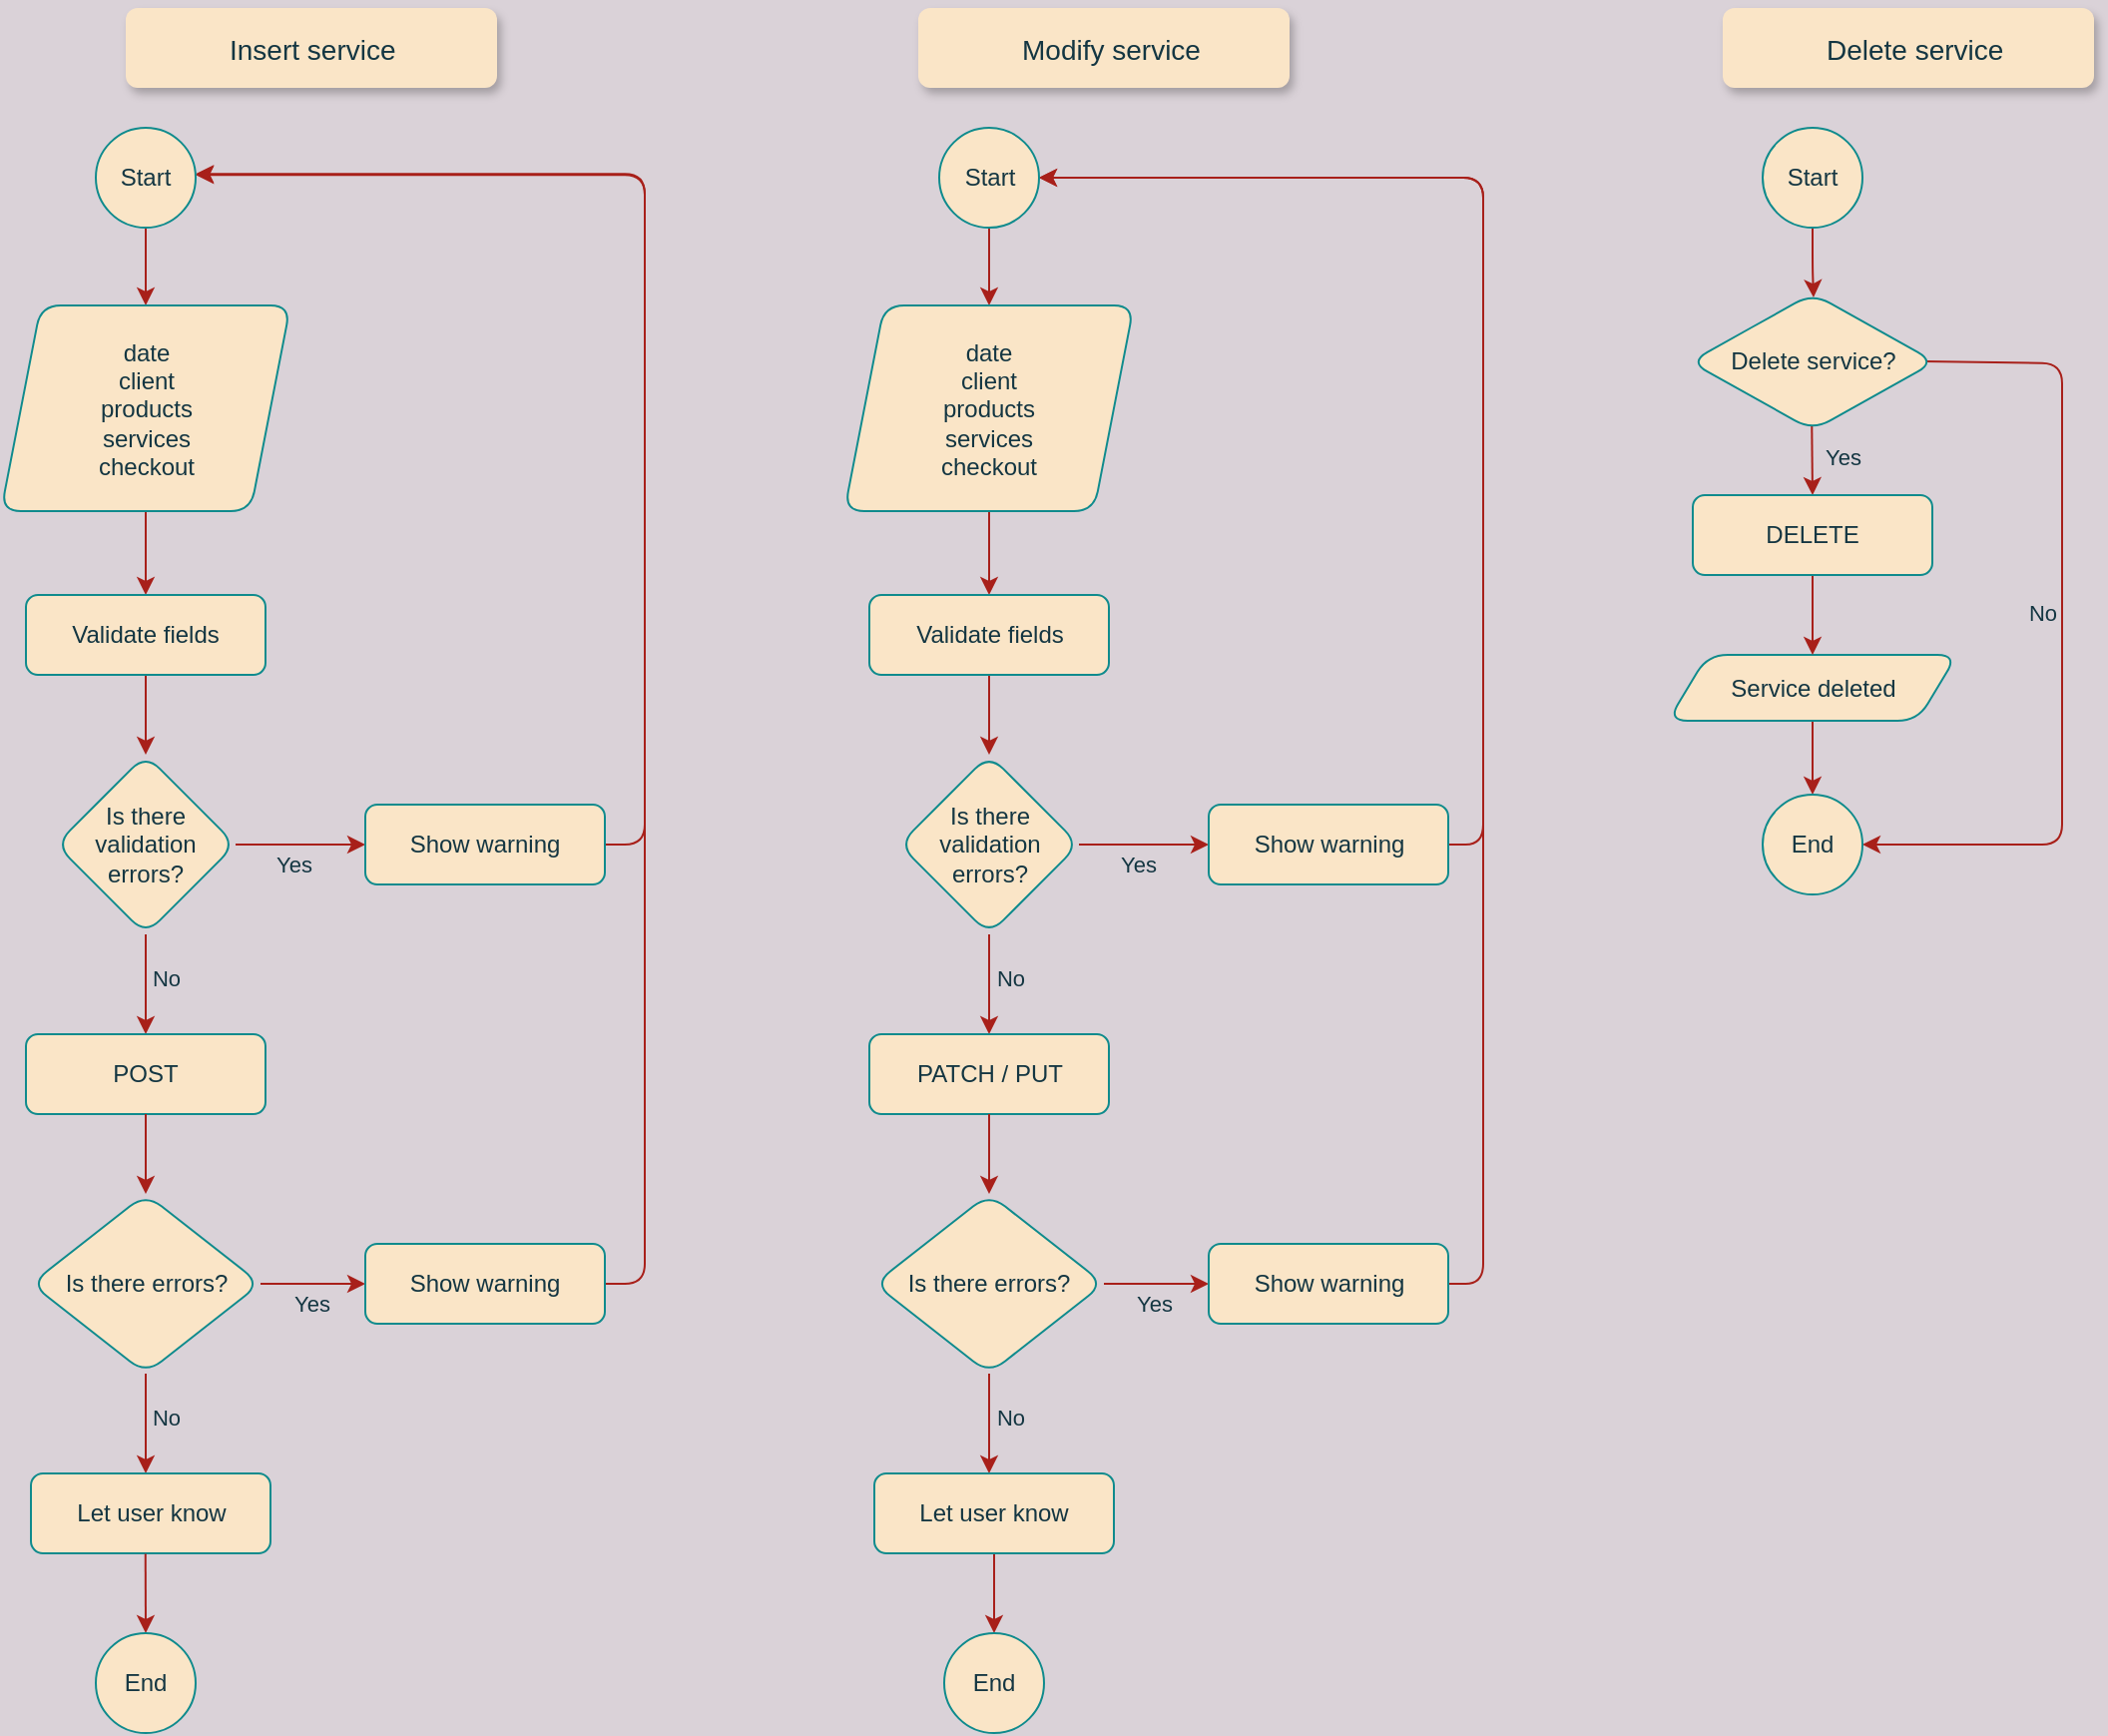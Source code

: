 <mxfile version="19.0.0" type="github">
  <diagram id="C5RBs43oDa-KdzZeNtuy" name="Page-1">
    <mxGraphModel dx="2062" dy="1132" grid="0" gridSize="10" guides="1" tooltips="1" connect="1" arrows="1" fold="1" page="1" pageScale="1" pageWidth="1920" pageHeight="1200" background="#DAD2D8" math="0" shadow="0">
      <root>
        <mxCell id="WIyWlLk6GJQsqaUBKTNV-0" />
        <mxCell id="WIyWlLk6GJQsqaUBKTNV-1" parent="WIyWlLk6GJQsqaUBKTNV-0" />
        <mxCell id="W0plT3KfRB0lFM0WjdJB-0" style="edgeStyle=orthogonalEdgeStyle;rounded=1;sketch=0;orthogonalLoop=1;jettySize=auto;html=1;exitX=0.5;exitY=1;exitDx=0;exitDy=0;entryX=0.5;entryY=0;entryDx=0;entryDy=0;fontColor=#143642;strokeColor=#A8201A;fillColor=#FAE5C7;labelBackgroundColor=#DAD2D8;" edge="1" parent="WIyWlLk6GJQsqaUBKTNV-1" source="W0plT3KfRB0lFM0WjdJB-50" target="W0plT3KfRB0lFM0WjdJB-3">
          <mxGeometry relative="1" as="geometry">
            <mxPoint x="110" y="136" as="sourcePoint" />
          </mxGeometry>
        </mxCell>
        <mxCell id="W0plT3KfRB0lFM0WjdJB-1" value="Insert service" style="fillColor=#FAE5C7;strokeColor=none;shadow=1;fontSize=14;align=left;spacingLeft=50;fontColor=#143642;rounded=1;sketch=0;" vertex="1" parent="WIyWlLk6GJQsqaUBKTNV-1">
          <mxGeometry x="100" y="26" width="186" height="40" as="geometry" />
        </mxCell>
        <mxCell id="W0plT3KfRB0lFM0WjdJB-2" value="" style="edgeStyle=orthogonalEdgeStyle;rounded=1;sketch=0;orthogonalLoop=1;jettySize=auto;html=1;fontColor=#143642;strokeColor=#A8201A;fillColor=#FAE5C7;labelBackgroundColor=#DAD2D8;" edge="1" parent="WIyWlLk6GJQsqaUBKTNV-1" source="W0plT3KfRB0lFM0WjdJB-3" target="W0plT3KfRB0lFM0WjdJB-5">
          <mxGeometry relative="1" as="geometry" />
        </mxCell>
        <mxCell id="W0plT3KfRB0lFM0WjdJB-3" value="&lt;div&gt;date&lt;/div&gt;&lt;div&gt;client&lt;/div&gt;&lt;div&gt;products&lt;/div&gt;&lt;div&gt;services&lt;/div&gt;&lt;div&gt;checkout&lt;br&gt;&lt;/div&gt;" style="shape=parallelogram;perimeter=parallelogramPerimeter;whiteSpace=wrap;html=1;fixedSize=1;rounded=1;sketch=0;fontColor=#143642;strokeColor=#0F8B8D;fillColor=#FAE5C7;" vertex="1" parent="WIyWlLk6GJQsqaUBKTNV-1">
          <mxGeometry x="37.5" y="175" width="145" height="103" as="geometry" />
        </mxCell>
        <mxCell id="W0plT3KfRB0lFM0WjdJB-4" value="" style="edgeStyle=orthogonalEdgeStyle;rounded=1;sketch=0;orthogonalLoop=1;jettySize=auto;html=1;fontColor=#143642;strokeColor=#A8201A;fillColor=#FAE5C7;labelBackgroundColor=#DAD2D8;" edge="1" parent="WIyWlLk6GJQsqaUBKTNV-1" source="W0plT3KfRB0lFM0WjdJB-5" target="W0plT3KfRB0lFM0WjdJB-10">
          <mxGeometry relative="1" as="geometry" />
        </mxCell>
        <mxCell id="W0plT3KfRB0lFM0WjdJB-5" value="Validate fields" style="whiteSpace=wrap;html=1;fillColor=#FAE5C7;strokeColor=#0F8B8D;fontColor=#143642;rounded=1;sketch=0;" vertex="1" parent="WIyWlLk6GJQsqaUBKTNV-1">
          <mxGeometry x="50" y="320" width="120" height="40" as="geometry" />
        </mxCell>
        <mxCell id="W0plT3KfRB0lFM0WjdJB-6" value="" style="edgeStyle=orthogonalEdgeStyle;rounded=1;sketch=0;orthogonalLoop=1;jettySize=auto;html=1;fontColor=#143642;strokeColor=#A8201A;fillColor=#FAE5C7;labelBackgroundColor=#DAD2D8;" edge="1" parent="WIyWlLk6GJQsqaUBKTNV-1" source="W0plT3KfRB0lFM0WjdJB-10" target="W0plT3KfRB0lFM0WjdJB-12">
          <mxGeometry relative="1" as="geometry" />
        </mxCell>
        <mxCell id="W0plT3KfRB0lFM0WjdJB-7" value="Yes" style="edgeLabel;align=center;verticalAlign=middle;resizable=0;points=[];fontColor=#143642;labelBackgroundColor=none;html=1;" vertex="1" connectable="0" parent="W0plT3KfRB0lFM0WjdJB-6">
          <mxGeometry x="-0.292" y="-1" relative="1" as="geometry">
            <mxPoint x="6" y="9" as="offset" />
          </mxGeometry>
        </mxCell>
        <mxCell id="W0plT3KfRB0lFM0WjdJB-8" value="" style="edgeStyle=orthogonalEdgeStyle;rounded=1;sketch=0;orthogonalLoop=1;jettySize=auto;html=1;fontColor=#143642;strokeColor=#A8201A;fillColor=#FAE5C7;labelBackgroundColor=#DAD2D8;" edge="1" parent="WIyWlLk6GJQsqaUBKTNV-1" source="W0plT3KfRB0lFM0WjdJB-10" target="W0plT3KfRB0lFM0WjdJB-13">
          <mxGeometry relative="1" as="geometry" />
        </mxCell>
        <mxCell id="W0plT3KfRB0lFM0WjdJB-9" value="No" style="edgeLabel;html=1;align=center;verticalAlign=middle;resizable=0;points=[];fontColor=#143642;labelBackgroundColor=none;" vertex="1" connectable="0" parent="W0plT3KfRB0lFM0WjdJB-8">
          <mxGeometry x="-0.131" y="-1" relative="1" as="geometry">
            <mxPoint x="11" as="offset" />
          </mxGeometry>
        </mxCell>
        <mxCell id="W0plT3KfRB0lFM0WjdJB-10" value="Is there validation errors?" style="rhombus;whiteSpace=wrap;html=1;fillColor=#FAE5C7;strokeColor=#0F8B8D;fontColor=#143642;rounded=1;sketch=0;" vertex="1" parent="WIyWlLk6GJQsqaUBKTNV-1">
          <mxGeometry x="65" y="400" width="90" height="90" as="geometry" />
        </mxCell>
        <mxCell id="W0plT3KfRB0lFM0WjdJB-11" style="edgeStyle=orthogonalEdgeStyle;rounded=1;sketch=0;orthogonalLoop=1;jettySize=auto;html=1;fontColor=#143642;strokeColor=#A8201A;fillColor=#FAE5C7;labelBackgroundColor=#DAD2D8;entryX=1.001;entryY=0.462;entryDx=0;entryDy=0;entryPerimeter=0;" edge="1" parent="WIyWlLk6GJQsqaUBKTNV-1" source="W0plT3KfRB0lFM0WjdJB-12" target="W0plT3KfRB0lFM0WjdJB-50">
          <mxGeometry relative="1" as="geometry">
            <mxPoint x="170" y="110" as="targetPoint" />
            <Array as="points">
              <mxPoint x="360" y="445" />
              <mxPoint x="360" y="109" />
            </Array>
          </mxGeometry>
        </mxCell>
        <mxCell id="W0plT3KfRB0lFM0WjdJB-12" value="Show warning" style="whiteSpace=wrap;html=1;fillColor=#FAE5C7;strokeColor=#0F8B8D;fontColor=#143642;rounded=1;sketch=0;" vertex="1" parent="WIyWlLk6GJQsqaUBKTNV-1">
          <mxGeometry x="220" y="425" width="120" height="40" as="geometry" />
        </mxCell>
        <mxCell id="W0plT3KfRB0lFM0WjdJB-13" value="POST " style="whiteSpace=wrap;html=1;fillColor=#FAE5C7;strokeColor=#0F8B8D;fontColor=#143642;rounded=1;sketch=0;" vertex="1" parent="WIyWlLk6GJQsqaUBKTNV-1">
          <mxGeometry x="50" y="540" width="120" height="40" as="geometry" />
        </mxCell>
        <mxCell id="W0plT3KfRB0lFM0WjdJB-14" value="" style="edgeStyle=orthogonalEdgeStyle;rounded=1;sketch=0;orthogonalLoop=1;jettySize=auto;html=1;fontColor=#143642;strokeColor=#A8201A;fillColor=#FAE5C7;labelBackgroundColor=#DAD2D8;exitX=0.5;exitY=1;exitDx=0;exitDy=0;" edge="1" parent="WIyWlLk6GJQsqaUBKTNV-1" source="W0plT3KfRB0lFM0WjdJB-13" target="W0plT3KfRB0lFM0WjdJB-19">
          <mxGeometry relative="1" as="geometry">
            <mxPoint x="110" y="590" as="sourcePoint" />
          </mxGeometry>
        </mxCell>
        <mxCell id="W0plT3KfRB0lFM0WjdJB-15" value="" style="edgeStyle=orthogonalEdgeStyle;rounded=1;sketch=0;orthogonalLoop=1;jettySize=auto;html=1;fontColor=#143642;strokeColor=#A8201A;fillColor=#FAE5C7;labelBackgroundColor=#DAD2D8;" edge="1" parent="WIyWlLk6GJQsqaUBKTNV-1" source="W0plT3KfRB0lFM0WjdJB-19">
          <mxGeometry relative="1" as="geometry">
            <mxPoint x="220" y="665" as="targetPoint" />
          </mxGeometry>
        </mxCell>
        <mxCell id="W0plT3KfRB0lFM0WjdJB-16" value="Yes" style="edgeLabel;align=center;verticalAlign=middle;resizable=0;points=[];fontColor=#143642;labelBackgroundColor=none;html=1;" vertex="1" connectable="0" parent="W0plT3KfRB0lFM0WjdJB-15">
          <mxGeometry x="-0.292" y="-1" relative="1" as="geometry">
            <mxPoint x="6" y="9" as="offset" />
          </mxGeometry>
        </mxCell>
        <mxCell id="W0plT3KfRB0lFM0WjdJB-17" value="" style="edgeStyle=orthogonalEdgeStyle;rounded=1;sketch=0;orthogonalLoop=1;jettySize=auto;html=1;fontColor=#143642;strokeColor=#A8201A;fillColor=#FAE5C7;labelBackgroundColor=#DAD2D8;" edge="1" parent="WIyWlLk6GJQsqaUBKTNV-1" source="W0plT3KfRB0lFM0WjdJB-19">
          <mxGeometry relative="1" as="geometry">
            <mxPoint x="110" y="760" as="targetPoint" />
          </mxGeometry>
        </mxCell>
        <mxCell id="W0plT3KfRB0lFM0WjdJB-18" value="No" style="edgeLabel;html=1;align=center;verticalAlign=middle;resizable=0;points=[];fontColor=#143642;labelBackgroundColor=none;" vertex="1" connectable="0" parent="W0plT3KfRB0lFM0WjdJB-17">
          <mxGeometry x="-0.131" y="-1" relative="1" as="geometry">
            <mxPoint x="11" as="offset" />
          </mxGeometry>
        </mxCell>
        <mxCell id="W0plT3KfRB0lFM0WjdJB-19" value="Is there errors?" style="rhombus;whiteSpace=wrap;html=1;fillColor=#FAE5C7;strokeColor=#0F8B8D;fontColor=#143642;rounded=1;sketch=0;" vertex="1" parent="WIyWlLk6GJQsqaUBKTNV-1">
          <mxGeometry x="52.5" y="620" width="115" height="90" as="geometry" />
        </mxCell>
        <mxCell id="W0plT3KfRB0lFM0WjdJB-20" style="edgeStyle=orthogonalEdgeStyle;curved=0;rounded=1;sketch=0;orthogonalLoop=1;jettySize=auto;html=1;fontColor=#143642;strokeColor=#A8201A;fillColor=#FAE5C7;entryX=1.001;entryY=0.472;entryDx=0;entryDy=0;entryPerimeter=0;" edge="1" parent="WIyWlLk6GJQsqaUBKTNV-1" source="W0plT3KfRB0lFM0WjdJB-21" target="W0plT3KfRB0lFM0WjdJB-50">
          <mxGeometry relative="1" as="geometry">
            <mxPoint x="150" y="110" as="targetPoint" />
            <Array as="points">
              <mxPoint x="360" y="665" />
              <mxPoint x="360" y="110" />
            </Array>
          </mxGeometry>
        </mxCell>
        <mxCell id="W0plT3KfRB0lFM0WjdJB-21" value="Show warning" style="whiteSpace=wrap;html=1;fillColor=#FAE5C7;strokeColor=#0F8B8D;fontColor=#143642;rounded=1;sketch=0;" vertex="1" parent="WIyWlLk6GJQsqaUBKTNV-1">
          <mxGeometry x="220" y="645" width="120" height="40" as="geometry" />
        </mxCell>
        <mxCell id="W0plT3KfRB0lFM0WjdJB-22" value="Let user know" style="whiteSpace=wrap;html=1;fillColor=#FAE5C7;strokeColor=#0F8B8D;fontColor=#143642;rounded=1;sketch=0;" vertex="1" parent="WIyWlLk6GJQsqaUBKTNV-1">
          <mxGeometry x="52.5" y="760" width="120" height="40" as="geometry" />
        </mxCell>
        <mxCell id="W0plT3KfRB0lFM0WjdJB-23" value="Modify service" style="fillColor=#FAE5C7;strokeColor=none;shadow=1;fontSize=14;align=left;spacingLeft=50;fontColor=#143642;rounded=1;sketch=0;" vertex="1" parent="WIyWlLk6GJQsqaUBKTNV-1">
          <mxGeometry x="497" y="26" width="186" height="40" as="geometry" />
        </mxCell>
        <mxCell id="W0plT3KfRB0lFM0WjdJB-24" style="edgeStyle=orthogonalEdgeStyle;rounded=1;sketch=0;orthogonalLoop=1;jettySize=auto;html=1;exitX=0.5;exitY=1;exitDx=0;exitDy=0;entryX=0.5;entryY=0;entryDx=0;entryDy=0;fontColor=#143642;strokeColor=#A8201A;fillColor=#FAE5C7;labelBackgroundColor=#DAD2D8;" edge="1" parent="WIyWlLk6GJQsqaUBKTNV-1" source="W0plT3KfRB0lFM0WjdJB-48" target="W0plT3KfRB0lFM0WjdJB-26">
          <mxGeometry relative="1" as="geometry">
            <mxPoint x="532.5" y="136" as="sourcePoint" />
          </mxGeometry>
        </mxCell>
        <mxCell id="W0plT3KfRB0lFM0WjdJB-25" value="" style="edgeStyle=orthogonalEdgeStyle;rounded=1;sketch=0;orthogonalLoop=1;jettySize=auto;html=1;fontColor=#143642;strokeColor=#A8201A;fillColor=#FAE5C7;labelBackgroundColor=#DAD2D8;" edge="1" parent="WIyWlLk6GJQsqaUBKTNV-1" source="W0plT3KfRB0lFM0WjdJB-26" target="W0plT3KfRB0lFM0WjdJB-28">
          <mxGeometry relative="1" as="geometry" />
        </mxCell>
        <mxCell id="W0plT3KfRB0lFM0WjdJB-26" value="&lt;div&gt;date&lt;/div&gt;&lt;div&gt;client&lt;/div&gt;&lt;div&gt;products&lt;/div&gt;&lt;div&gt;services&lt;/div&gt;&lt;div&gt;checkout&lt;br&gt;&lt;/div&gt;" style="shape=parallelogram;perimeter=parallelogramPerimeter;whiteSpace=wrap;html=1;fixedSize=1;rounded=1;sketch=0;fontColor=#143642;strokeColor=#0F8B8D;fillColor=#FAE5C7;" vertex="1" parent="WIyWlLk6GJQsqaUBKTNV-1">
          <mxGeometry x="460" y="175" width="145" height="103" as="geometry" />
        </mxCell>
        <mxCell id="W0plT3KfRB0lFM0WjdJB-27" value="" style="edgeStyle=orthogonalEdgeStyle;rounded=1;sketch=0;orthogonalLoop=1;jettySize=auto;html=1;fontColor=#143642;strokeColor=#A8201A;fillColor=#FAE5C7;labelBackgroundColor=#DAD2D8;" edge="1" parent="WIyWlLk6GJQsqaUBKTNV-1" source="W0plT3KfRB0lFM0WjdJB-28" target="W0plT3KfRB0lFM0WjdJB-33">
          <mxGeometry relative="1" as="geometry" />
        </mxCell>
        <mxCell id="W0plT3KfRB0lFM0WjdJB-28" value="Validate fields" style="whiteSpace=wrap;html=1;fillColor=#FAE5C7;strokeColor=#0F8B8D;fontColor=#143642;rounded=1;sketch=0;" vertex="1" parent="WIyWlLk6GJQsqaUBKTNV-1">
          <mxGeometry x="472.5" y="320" width="120" height="40" as="geometry" />
        </mxCell>
        <mxCell id="W0plT3KfRB0lFM0WjdJB-29" value="" style="edgeStyle=orthogonalEdgeStyle;rounded=1;sketch=0;orthogonalLoop=1;jettySize=auto;html=1;fontColor=#143642;strokeColor=#A8201A;fillColor=#FAE5C7;labelBackgroundColor=#DAD2D8;" edge="1" parent="WIyWlLk6GJQsqaUBKTNV-1" source="W0plT3KfRB0lFM0WjdJB-33" target="W0plT3KfRB0lFM0WjdJB-35">
          <mxGeometry relative="1" as="geometry" />
        </mxCell>
        <mxCell id="W0plT3KfRB0lFM0WjdJB-30" value="Yes" style="edgeLabel;align=center;verticalAlign=middle;resizable=0;points=[];fontColor=#143642;labelBackgroundColor=none;html=1;" vertex="1" connectable="0" parent="W0plT3KfRB0lFM0WjdJB-29">
          <mxGeometry x="-0.292" y="-1" relative="1" as="geometry">
            <mxPoint x="6" y="9" as="offset" />
          </mxGeometry>
        </mxCell>
        <mxCell id="W0plT3KfRB0lFM0WjdJB-31" value="" style="edgeStyle=orthogonalEdgeStyle;rounded=1;sketch=0;orthogonalLoop=1;jettySize=auto;html=1;fontColor=#143642;strokeColor=#A8201A;fillColor=#FAE5C7;labelBackgroundColor=#DAD2D8;" edge="1" parent="WIyWlLk6GJQsqaUBKTNV-1" source="W0plT3KfRB0lFM0WjdJB-33" target="W0plT3KfRB0lFM0WjdJB-36">
          <mxGeometry relative="1" as="geometry" />
        </mxCell>
        <mxCell id="W0plT3KfRB0lFM0WjdJB-32" value="No" style="edgeLabel;html=1;align=center;verticalAlign=middle;resizable=0;points=[];fontColor=#143642;labelBackgroundColor=none;" vertex="1" connectable="0" parent="W0plT3KfRB0lFM0WjdJB-31">
          <mxGeometry x="-0.131" y="-1" relative="1" as="geometry">
            <mxPoint x="11" as="offset" />
          </mxGeometry>
        </mxCell>
        <mxCell id="W0plT3KfRB0lFM0WjdJB-33" value="Is there validation errors?" style="rhombus;whiteSpace=wrap;html=1;fillColor=#FAE5C7;strokeColor=#0F8B8D;fontColor=#143642;rounded=1;sketch=0;" vertex="1" parent="WIyWlLk6GJQsqaUBKTNV-1">
          <mxGeometry x="487.5" y="400" width="90" height="90" as="geometry" />
        </mxCell>
        <mxCell id="W0plT3KfRB0lFM0WjdJB-34" style="edgeStyle=orthogonalEdgeStyle;curved=0;rounded=1;sketch=0;orthogonalLoop=1;jettySize=auto;html=1;entryX=1;entryY=0.5;entryDx=0;entryDy=0;fontColor=#143642;strokeColor=#A8201A;fillColor=#FAE5C7;" edge="1" parent="WIyWlLk6GJQsqaUBKTNV-1" source="W0plT3KfRB0lFM0WjdJB-35" target="W0plT3KfRB0lFM0WjdJB-48">
          <mxGeometry relative="1" as="geometry">
            <Array as="points">
              <mxPoint x="780" y="445" />
              <mxPoint x="780" y="111" />
            </Array>
          </mxGeometry>
        </mxCell>
        <mxCell id="W0plT3KfRB0lFM0WjdJB-35" value="Show warning" style="whiteSpace=wrap;html=1;fillColor=#FAE5C7;strokeColor=#0F8B8D;fontColor=#143642;rounded=1;sketch=0;" vertex="1" parent="WIyWlLk6GJQsqaUBKTNV-1">
          <mxGeometry x="642.5" y="425" width="120" height="40" as="geometry" />
        </mxCell>
        <mxCell id="W0plT3KfRB0lFM0WjdJB-36" value="PATCH / PUT" style="whiteSpace=wrap;html=1;fillColor=#FAE5C7;strokeColor=#0F8B8D;fontColor=#143642;rounded=1;sketch=0;" vertex="1" parent="WIyWlLk6GJQsqaUBKTNV-1">
          <mxGeometry x="472.5" y="540" width="120" height="40" as="geometry" />
        </mxCell>
        <mxCell id="W0plT3KfRB0lFM0WjdJB-37" value="" style="edgeStyle=orthogonalEdgeStyle;rounded=1;sketch=0;orthogonalLoop=1;jettySize=auto;html=1;fontColor=#143642;strokeColor=#A8201A;fillColor=#FAE5C7;labelBackgroundColor=#DAD2D8;exitX=0.5;exitY=1;exitDx=0;exitDy=0;" edge="1" parent="WIyWlLk6GJQsqaUBKTNV-1" source="W0plT3KfRB0lFM0WjdJB-36" target="W0plT3KfRB0lFM0WjdJB-42">
          <mxGeometry relative="1" as="geometry">
            <mxPoint x="532.5" y="590" as="sourcePoint" />
          </mxGeometry>
        </mxCell>
        <mxCell id="W0plT3KfRB0lFM0WjdJB-38" value="" style="edgeStyle=orthogonalEdgeStyle;rounded=1;sketch=0;orthogonalLoop=1;jettySize=auto;html=1;fontColor=#143642;strokeColor=#A8201A;fillColor=#FAE5C7;labelBackgroundColor=#DAD2D8;" edge="1" parent="WIyWlLk6GJQsqaUBKTNV-1" source="W0plT3KfRB0lFM0WjdJB-42">
          <mxGeometry relative="1" as="geometry">
            <mxPoint x="642.5" y="665" as="targetPoint" />
          </mxGeometry>
        </mxCell>
        <mxCell id="W0plT3KfRB0lFM0WjdJB-39" value="Yes" style="edgeLabel;align=center;verticalAlign=middle;resizable=0;points=[];fontColor=#143642;labelBackgroundColor=none;html=1;" vertex="1" connectable="0" parent="W0plT3KfRB0lFM0WjdJB-38">
          <mxGeometry x="-0.292" y="-1" relative="1" as="geometry">
            <mxPoint x="6" y="9" as="offset" />
          </mxGeometry>
        </mxCell>
        <mxCell id="W0plT3KfRB0lFM0WjdJB-40" value="" style="edgeStyle=orthogonalEdgeStyle;rounded=1;sketch=0;orthogonalLoop=1;jettySize=auto;html=1;fontColor=#143642;strokeColor=#A8201A;fillColor=#FAE5C7;labelBackgroundColor=#DAD2D8;" edge="1" parent="WIyWlLk6GJQsqaUBKTNV-1" source="W0plT3KfRB0lFM0WjdJB-42">
          <mxGeometry relative="1" as="geometry">
            <mxPoint x="532.5" y="760" as="targetPoint" />
          </mxGeometry>
        </mxCell>
        <mxCell id="W0plT3KfRB0lFM0WjdJB-41" value="No" style="edgeLabel;html=1;align=center;verticalAlign=middle;resizable=0;points=[];fontColor=#143642;labelBackgroundColor=none;" vertex="1" connectable="0" parent="W0plT3KfRB0lFM0WjdJB-40">
          <mxGeometry x="-0.131" y="-1" relative="1" as="geometry">
            <mxPoint x="11" as="offset" />
          </mxGeometry>
        </mxCell>
        <mxCell id="W0plT3KfRB0lFM0WjdJB-42" value="Is there errors?" style="rhombus;whiteSpace=wrap;html=1;fillColor=#FAE5C7;strokeColor=#0F8B8D;fontColor=#143642;rounded=1;sketch=0;" vertex="1" parent="WIyWlLk6GJQsqaUBKTNV-1">
          <mxGeometry x="475" y="620" width="115" height="90" as="geometry" />
        </mxCell>
        <mxCell id="W0plT3KfRB0lFM0WjdJB-43" style="edgeStyle=orthogonalEdgeStyle;curved=0;rounded=1;sketch=0;orthogonalLoop=1;jettySize=auto;html=1;entryX=1;entryY=0.5;entryDx=0;entryDy=0;fontColor=#143642;strokeColor=#A8201A;fillColor=#FAE5C7;" edge="1" parent="WIyWlLk6GJQsqaUBKTNV-1" source="W0plT3KfRB0lFM0WjdJB-44" target="W0plT3KfRB0lFM0WjdJB-48">
          <mxGeometry relative="1" as="geometry">
            <Array as="points">
              <mxPoint x="780" y="665" />
              <mxPoint x="780" y="111" />
            </Array>
          </mxGeometry>
        </mxCell>
        <mxCell id="W0plT3KfRB0lFM0WjdJB-44" value="Show warning" style="whiteSpace=wrap;html=1;fillColor=#FAE5C7;strokeColor=#0F8B8D;fontColor=#143642;rounded=1;sketch=0;" vertex="1" parent="WIyWlLk6GJQsqaUBKTNV-1">
          <mxGeometry x="642.5" y="645" width="120" height="40" as="geometry" />
        </mxCell>
        <mxCell id="W0plT3KfRB0lFM0WjdJB-45" style="edgeStyle=orthogonalEdgeStyle;curved=0;rounded=1;sketch=0;orthogonalLoop=1;jettySize=auto;html=1;exitX=0.5;exitY=1;exitDx=0;exitDy=0;entryX=0.5;entryY=0;entryDx=0;entryDy=0;fontColor=#143642;strokeColor=#A8201A;fillColor=#FAE5C7;" edge="1" parent="WIyWlLk6GJQsqaUBKTNV-1" source="W0plT3KfRB0lFM0WjdJB-46" target="W0plT3KfRB0lFM0WjdJB-49">
          <mxGeometry relative="1" as="geometry" />
        </mxCell>
        <mxCell id="W0plT3KfRB0lFM0WjdJB-46" value="Let user know" style="whiteSpace=wrap;html=1;fillColor=#FAE5C7;strokeColor=#0F8B8D;fontColor=#143642;rounded=1;sketch=0;" vertex="1" parent="WIyWlLk6GJQsqaUBKTNV-1">
          <mxGeometry x="475" y="760" width="120" height="40" as="geometry" />
        </mxCell>
        <mxCell id="W0plT3KfRB0lFM0WjdJB-47" value="Delete service" style="fillColor=#FAE5C7;strokeColor=none;shadow=1;fontSize=14;align=left;spacingLeft=50;fontColor=#143642;rounded=1;sketch=0;" vertex="1" parent="WIyWlLk6GJQsqaUBKTNV-1">
          <mxGeometry x="900" y="26" width="186" height="40" as="geometry" />
        </mxCell>
        <mxCell id="W0plT3KfRB0lFM0WjdJB-48" value="Start" style="ellipse;whiteSpace=wrap;html=1;rounded=0;sketch=0;fontColor=#143642;strokeColor=#0F8B8D;fillColor=#FAE5C7;" vertex="1" parent="WIyWlLk6GJQsqaUBKTNV-1">
          <mxGeometry x="507.5" y="86" width="50" height="50" as="geometry" />
        </mxCell>
        <mxCell id="W0plT3KfRB0lFM0WjdJB-49" value="End" style="ellipse;whiteSpace=wrap;html=1;rounded=0;sketch=0;fontColor=#143642;strokeColor=#0F8B8D;fillColor=#FAE5C7;" vertex="1" parent="WIyWlLk6GJQsqaUBKTNV-1">
          <mxGeometry x="510" y="840" width="50" height="50" as="geometry" />
        </mxCell>
        <mxCell id="W0plT3KfRB0lFM0WjdJB-50" value="Start" style="ellipse;whiteSpace=wrap;html=1;rounded=0;sketch=0;fontColor=#143642;strokeColor=#0F8B8D;fillColor=#FAE5C7;" vertex="1" parent="WIyWlLk6GJQsqaUBKTNV-1">
          <mxGeometry x="85" y="86" width="50" height="50" as="geometry" />
        </mxCell>
        <mxCell id="W0plT3KfRB0lFM0WjdJB-51" style="edgeStyle=orthogonalEdgeStyle;curved=0;rounded=1;sketch=0;orthogonalLoop=1;jettySize=auto;html=1;entryX=0.5;entryY=0;entryDx=0;entryDy=0;fontColor=#143642;strokeColor=#A8201A;fillColor=#FAE5C7;exitX=0.478;exitY=1.006;exitDx=0;exitDy=0;exitPerimeter=0;" edge="1" parent="WIyWlLk6GJQsqaUBKTNV-1" source="W0plT3KfRB0lFM0WjdJB-22" target="W0plT3KfRB0lFM0WjdJB-52">
          <mxGeometry relative="1" as="geometry">
            <mxPoint x="110" y="810" as="sourcePoint" />
          </mxGeometry>
        </mxCell>
        <mxCell id="W0plT3KfRB0lFM0WjdJB-52" value="End" style="ellipse;whiteSpace=wrap;html=1;rounded=0;sketch=0;fontColor=#143642;strokeColor=#0F8B8D;fillColor=#FAE5C7;" vertex="1" parent="WIyWlLk6GJQsqaUBKTNV-1">
          <mxGeometry x="85" y="840" width="50" height="50" as="geometry" />
        </mxCell>
        <mxCell id="W0plT3KfRB0lFM0WjdJB-53" style="edgeStyle=orthogonalEdgeStyle;curved=0;rounded=1;sketch=0;orthogonalLoop=1;jettySize=auto;html=1;entryX=0.504;entryY=0.03;entryDx=0;entryDy=0;fontColor=#143642;strokeColor=#A8201A;fillColor=#FAE5C7;entryPerimeter=0;" edge="1" parent="WIyWlLk6GJQsqaUBKTNV-1" source="W0plT3KfRB0lFM0WjdJB-54" target="W0plT3KfRB0lFM0WjdJB-59">
          <mxGeometry relative="1" as="geometry">
            <mxPoint x="945" y="175" as="targetPoint" />
          </mxGeometry>
        </mxCell>
        <mxCell id="W0plT3KfRB0lFM0WjdJB-54" value="Start" style="ellipse;whiteSpace=wrap;html=1;rounded=0;sketch=0;fontColor=#143642;strokeColor=#0F8B8D;fillColor=#FAE5C7;" vertex="1" parent="WIyWlLk6GJQsqaUBKTNV-1">
          <mxGeometry x="920" y="86" width="50" height="50" as="geometry" />
        </mxCell>
        <mxCell id="W0plT3KfRB0lFM0WjdJB-55" value="" style="edgeStyle=orthogonalEdgeStyle;rounded=1;sketch=0;orthogonalLoop=1;jettySize=auto;html=1;fontColor=#143642;strokeColor=#A8201A;fillColor=#FAE5C7;labelBackgroundColor=#DAD2D8;exitX=0.953;exitY=0.497;exitDx=0;exitDy=0;exitPerimeter=0;entryX=1;entryY=0.5;entryDx=0;entryDy=0;" edge="1" parent="WIyWlLk6GJQsqaUBKTNV-1" source="W0plT3KfRB0lFM0WjdJB-59" target="W0plT3KfRB0lFM0WjdJB-64">
          <mxGeometry relative="1" as="geometry">
            <mxPoint x="1060" y="216" as="targetPoint" />
            <Array as="points">
              <mxPoint x="1070" y="204" />
              <mxPoint x="1070" y="445" />
            </Array>
          </mxGeometry>
        </mxCell>
        <mxCell id="W0plT3KfRB0lFM0WjdJB-56" value="No" style="edgeLabel;align=center;verticalAlign=middle;resizable=0;points=[];fontColor=#143642;labelBackgroundColor=none;html=1;" vertex="1" connectable="0" parent="W0plT3KfRB0lFM0WjdJB-55">
          <mxGeometry x="-0.292" y="-1" relative="1" as="geometry">
            <mxPoint x="-9" y="49" as="offset" />
          </mxGeometry>
        </mxCell>
        <mxCell id="W0plT3KfRB0lFM0WjdJB-57" value="" style="edgeStyle=orthogonalEdgeStyle;rounded=1;sketch=0;orthogonalLoop=1;jettySize=auto;html=1;fontColor=#143642;strokeColor=#A8201A;fillColor=#FAE5C7;labelBackgroundColor=#DAD2D8;exitX=0.497;exitY=0.961;exitDx=0;exitDy=0;exitPerimeter=0;entryX=0.5;entryY=0;entryDx=0;entryDy=0;" edge="1" parent="WIyWlLk6GJQsqaUBKTNV-1" source="W0plT3KfRB0lFM0WjdJB-59" target="W0plT3KfRB0lFM0WjdJB-63">
          <mxGeometry relative="1" as="geometry">
            <mxPoint x="945" y="300" as="targetPoint" />
            <mxPoint x="945" y="260" as="sourcePoint" />
          </mxGeometry>
        </mxCell>
        <mxCell id="W0plT3KfRB0lFM0WjdJB-58" value="Yes" style="edgeLabel;html=1;align=center;verticalAlign=middle;resizable=0;points=[];fontColor=#143642;labelBackgroundColor=none;" vertex="1" connectable="0" parent="W0plT3KfRB0lFM0WjdJB-57">
          <mxGeometry x="-0.131" y="-1" relative="1" as="geometry">
            <mxPoint x="16" as="offset" />
          </mxGeometry>
        </mxCell>
        <mxCell id="W0plT3KfRB0lFM0WjdJB-59" value="Delete service?" style="rhombus;whiteSpace=wrap;html=1;fillColor=#FAE5C7;strokeColor=#0F8B8D;fontColor=#143642;rounded=1;sketch=0;" vertex="1" parent="WIyWlLk6GJQsqaUBKTNV-1">
          <mxGeometry x="883.5" y="169" width="123" height="68.5" as="geometry" />
        </mxCell>
        <mxCell id="W0plT3KfRB0lFM0WjdJB-60" style="edgeStyle=orthogonalEdgeStyle;curved=0;rounded=1;sketch=0;orthogonalLoop=1;jettySize=auto;html=1;exitX=0.5;exitY=1;exitDx=0;exitDy=0;entryX=0.5;entryY=0;entryDx=0;entryDy=0;fontColor=#143642;strokeColor=#A8201A;fillColor=#FAE5C7;" edge="1" parent="WIyWlLk6GJQsqaUBKTNV-1" source="W0plT3KfRB0lFM0WjdJB-61" target="W0plT3KfRB0lFM0WjdJB-64">
          <mxGeometry relative="1" as="geometry" />
        </mxCell>
        <mxCell id="W0plT3KfRB0lFM0WjdJB-61" value="Service deleted" style="shape=parallelogram;perimeter=parallelogramPerimeter;whiteSpace=wrap;html=1;fixedSize=1;rounded=1;sketch=0;fontColor=#143642;strokeColor=#0F8B8D;fillColor=#FAE5C7;" vertex="1" parent="WIyWlLk6GJQsqaUBKTNV-1">
          <mxGeometry x="872.5" y="350" width="145" height="33" as="geometry" />
        </mxCell>
        <mxCell id="W0plT3KfRB0lFM0WjdJB-62" style="edgeStyle=orthogonalEdgeStyle;curved=0;rounded=1;sketch=0;orthogonalLoop=1;jettySize=auto;html=1;entryX=0.5;entryY=0;entryDx=0;entryDy=0;fontColor=#143642;strokeColor=#A8201A;fillColor=#FAE5C7;" edge="1" parent="WIyWlLk6GJQsqaUBKTNV-1" source="W0plT3KfRB0lFM0WjdJB-63" target="W0plT3KfRB0lFM0WjdJB-61">
          <mxGeometry relative="1" as="geometry" />
        </mxCell>
        <mxCell id="W0plT3KfRB0lFM0WjdJB-63" value="DELETE" style="whiteSpace=wrap;html=1;fillColor=#FAE5C7;strokeColor=#0F8B8D;fontColor=#143642;rounded=1;sketch=0;" vertex="1" parent="WIyWlLk6GJQsqaUBKTNV-1">
          <mxGeometry x="885" y="270" width="120" height="40" as="geometry" />
        </mxCell>
        <mxCell id="W0plT3KfRB0lFM0WjdJB-64" value="End" style="ellipse;whiteSpace=wrap;html=1;rounded=0;sketch=0;fontColor=#143642;strokeColor=#0F8B8D;fillColor=#FAE5C7;" vertex="1" parent="WIyWlLk6GJQsqaUBKTNV-1">
          <mxGeometry x="920" y="420" width="50" height="50" as="geometry" />
        </mxCell>
      </root>
    </mxGraphModel>
  </diagram>
</mxfile>
